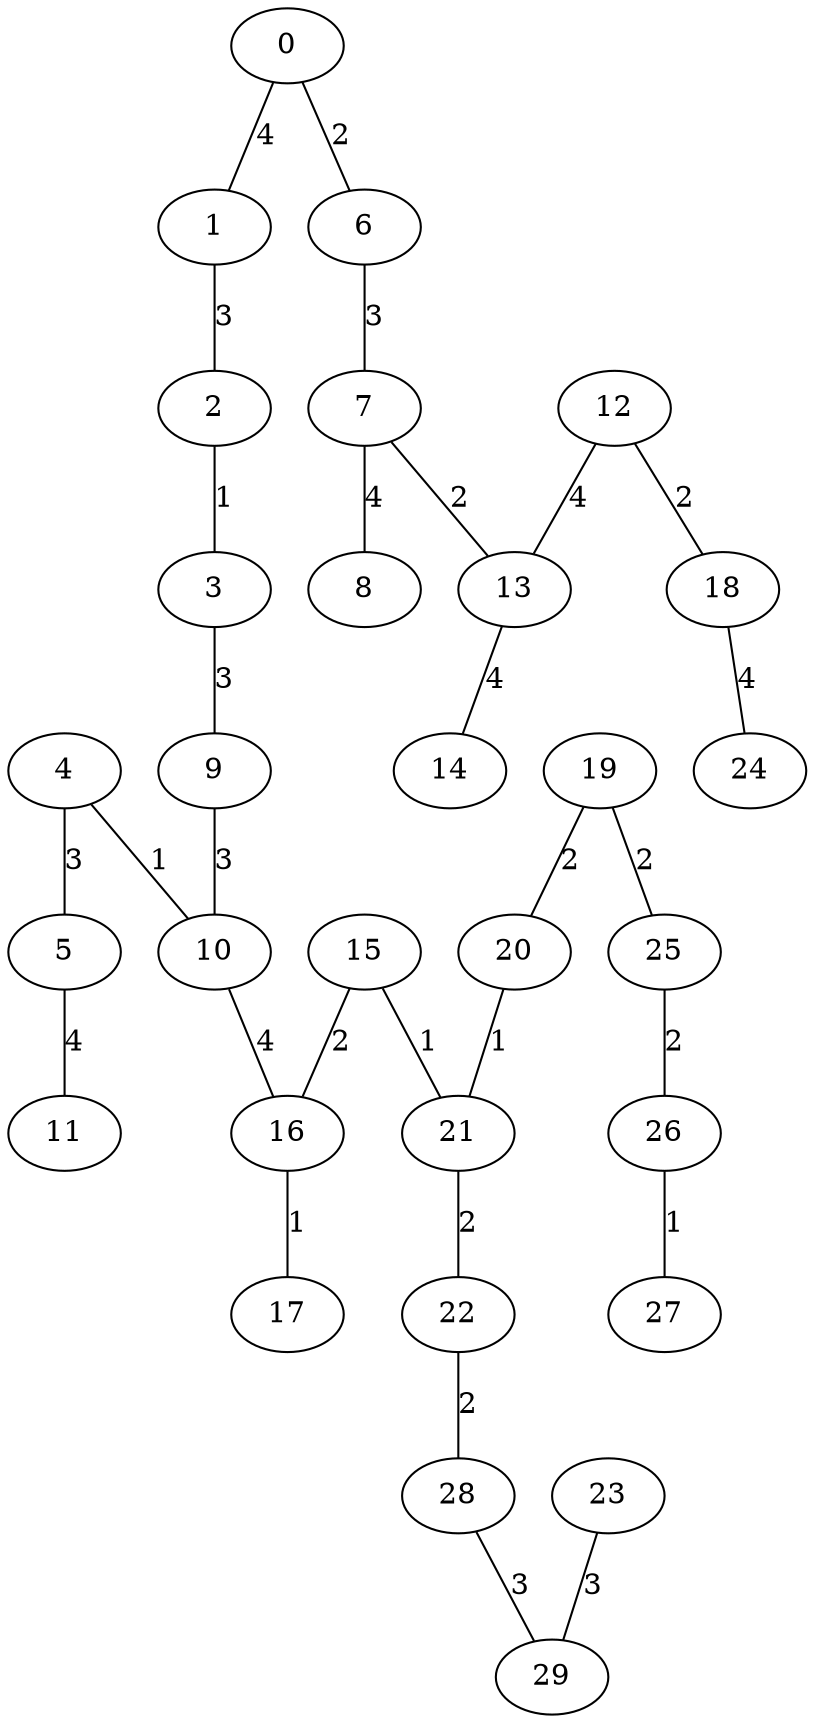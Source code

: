 graph{
   5;
   25;
   6;
   20;
   14;
   21;
   0;
   11;
   18;
   26;
   28;
   27;
   12;
   2;
   3;
   24;
   15;
   8;
   1;
   29;
   13;
   22;
   7;
   23;
   4;
   10;
   19;
   9;
   16;
   17;
   16 -- 17 [label="1"];
   3 -- 9 [label="3"];
   25 -- 26 [label="2"];
   9 -- 10 [label="3"];
   20 -- 21 [label="1"];
   10 -- 16 [label="4"];
   5 -- 11 [label="4"];
   22 -- 28 [label="2"];
   26 -- 27 [label="1"];
   12 -- 13 [label="4"];
   0 -- 1 [label="4"];
   12 -- 18 [label="2"];
   18 -- 24 [label="4"];
   6 -- 7 [label="3"];
   2 -- 3 [label="1"];
   1 -- 2 [label="3"];
   15 -- 16 [label="2"];
   21 -- 22 [label="2"];
   15 -- 21 [label="1"];
   7 -- 8 [label="4"];
   28 -- 29 [label="3"];
   4 -- 5 [label="3"];
   7 -- 13 [label="2"];
   23 -- 29 [label="3"];
   4 -- 10 [label="1"];
   19 -- 25 [label="2"];
   19 -- 20 [label="2"];
   13 -- 14 [label="4"];
   0 -- 6 [label="2"];
}